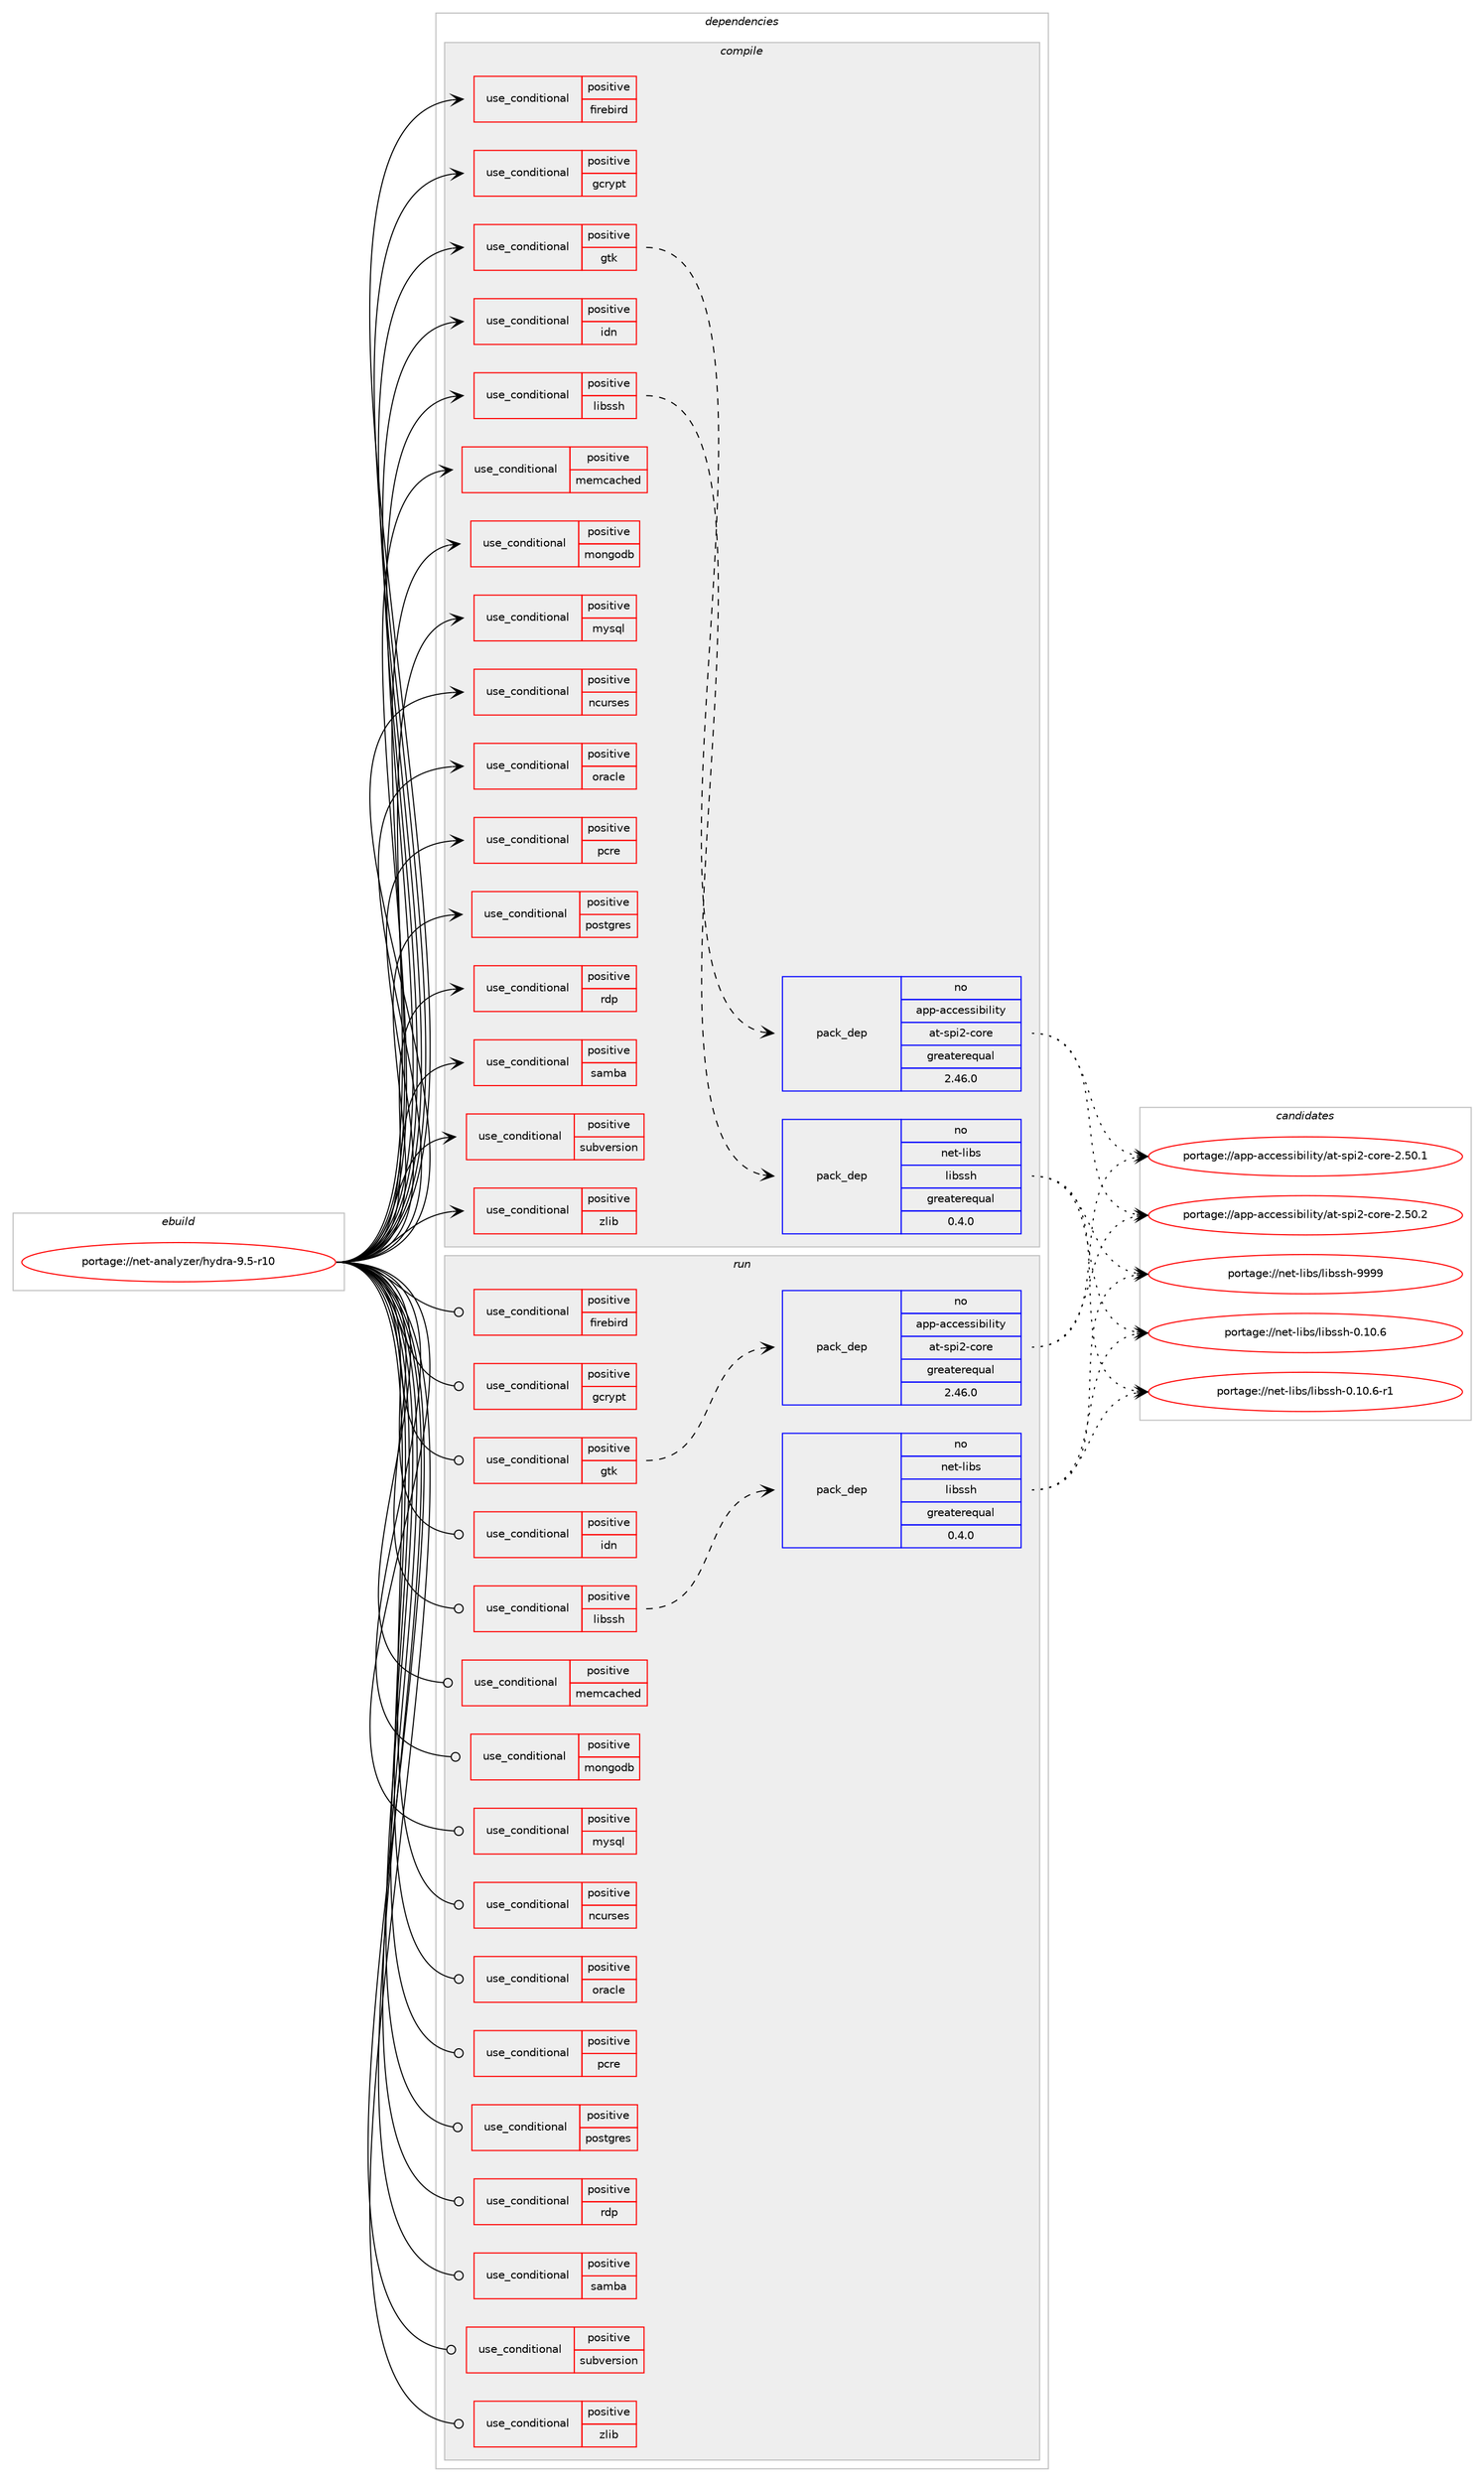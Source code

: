 digraph prolog {

# *************
# Graph options
# *************

newrank=true;
concentrate=true;
compound=true;
graph [rankdir=LR,fontname=Helvetica,fontsize=10,ranksep=1.5];#, ranksep=2.5, nodesep=0.2];
edge  [arrowhead=vee];
node  [fontname=Helvetica,fontsize=10];

# **********
# The ebuild
# **********

subgraph cluster_leftcol {
color=gray;
rank=same;
label=<<i>ebuild</i>>;
id [label="portage://net-analyzer/hydra-9.5-r10", color=red, width=4, href="../net-analyzer/hydra-9.5-r10.svg"];
}

# ****************
# The dependencies
# ****************

subgraph cluster_midcol {
color=gray;
label=<<i>dependencies</i>>;
subgraph cluster_compile {
fillcolor="#eeeeee";
style=filled;
label=<<i>compile</i>>;
subgraph cond84706 {
dependency173533 [label=<<TABLE BORDER="0" CELLBORDER="1" CELLSPACING="0" CELLPADDING="4"><TR><TD ROWSPAN="3" CELLPADDING="10">use_conditional</TD></TR><TR><TD>positive</TD></TR><TR><TD>firebird</TD></TR></TABLE>>, shape=none, color=red];
# *** BEGIN UNKNOWN DEPENDENCY TYPE (TODO) ***
# dependency173533 -> package_dependency(portage://net-analyzer/hydra-9.5-r10,install,no,dev-db,firebird,none,[,,],[],[])
# *** END UNKNOWN DEPENDENCY TYPE (TODO) ***

}
id:e -> dependency173533:w [weight=20,style="solid",arrowhead="vee"];
subgraph cond84707 {
dependency173534 [label=<<TABLE BORDER="0" CELLBORDER="1" CELLSPACING="0" CELLPADDING="4"><TR><TD ROWSPAN="3" CELLPADDING="10">use_conditional</TD></TR><TR><TD>positive</TD></TR><TR><TD>gcrypt</TD></TR></TABLE>>, shape=none, color=red];
# *** BEGIN UNKNOWN DEPENDENCY TYPE (TODO) ***
# dependency173534 -> package_dependency(portage://net-analyzer/hydra-9.5-r10,install,no,dev-libs,libgcrypt,none,[,,],[],[])
# *** END UNKNOWN DEPENDENCY TYPE (TODO) ***

}
id:e -> dependency173534:w [weight=20,style="solid",arrowhead="vee"];
subgraph cond84708 {
dependency173535 [label=<<TABLE BORDER="0" CELLBORDER="1" CELLSPACING="0" CELLPADDING="4"><TR><TD ROWSPAN="3" CELLPADDING="10">use_conditional</TD></TR><TR><TD>positive</TD></TR><TR><TD>gtk</TD></TR></TABLE>>, shape=none, color=red];
subgraph pack86331 {
dependency173536 [label=<<TABLE BORDER="0" CELLBORDER="1" CELLSPACING="0" CELLPADDING="4" WIDTH="220"><TR><TD ROWSPAN="6" CELLPADDING="30">pack_dep</TD></TR><TR><TD WIDTH="110">no</TD></TR><TR><TD>app-accessibility</TD></TR><TR><TD>at-spi2-core</TD></TR><TR><TD>greaterequal</TD></TR><TR><TD>2.46.0</TD></TR></TABLE>>, shape=none, color=blue];
}
dependency173535:e -> dependency173536:w [weight=20,style="dashed",arrowhead="vee"];
# *** BEGIN UNKNOWN DEPENDENCY TYPE (TODO) ***
# dependency173535 -> package_dependency(portage://net-analyzer/hydra-9.5-r10,install,no,dev-libs,glib,none,[,,],[slot(2)],[])
# *** END UNKNOWN DEPENDENCY TYPE (TODO) ***

# *** BEGIN UNKNOWN DEPENDENCY TYPE (TODO) ***
# dependency173535 -> package_dependency(portage://net-analyzer/hydra-9.5-r10,install,no,x11-libs,gdk-pixbuf,none,[,,],[slot(2)],[])
# *** END UNKNOWN DEPENDENCY TYPE (TODO) ***

# *** BEGIN UNKNOWN DEPENDENCY TYPE (TODO) ***
# dependency173535 -> package_dependency(portage://net-analyzer/hydra-9.5-r10,install,no,x11-libs,gtk+,none,[,,],[slot(2)],[])
# *** END UNKNOWN DEPENDENCY TYPE (TODO) ***

}
id:e -> dependency173535:w [weight=20,style="solid",arrowhead="vee"];
subgraph cond84709 {
dependency173537 [label=<<TABLE BORDER="0" CELLBORDER="1" CELLSPACING="0" CELLPADDING="4"><TR><TD ROWSPAN="3" CELLPADDING="10">use_conditional</TD></TR><TR><TD>positive</TD></TR><TR><TD>idn</TD></TR></TABLE>>, shape=none, color=red];
# *** BEGIN UNKNOWN DEPENDENCY TYPE (TODO) ***
# dependency173537 -> package_dependency(portage://net-analyzer/hydra-9.5-r10,install,no,net-dns,libidn,none,[,,],any_same_slot,[])
# *** END UNKNOWN DEPENDENCY TYPE (TODO) ***

}
id:e -> dependency173537:w [weight=20,style="solid",arrowhead="vee"];
subgraph cond84710 {
dependency173538 [label=<<TABLE BORDER="0" CELLBORDER="1" CELLSPACING="0" CELLPADDING="4"><TR><TD ROWSPAN="3" CELLPADDING="10">use_conditional</TD></TR><TR><TD>positive</TD></TR><TR><TD>libssh</TD></TR></TABLE>>, shape=none, color=red];
subgraph pack86332 {
dependency173539 [label=<<TABLE BORDER="0" CELLBORDER="1" CELLSPACING="0" CELLPADDING="4" WIDTH="220"><TR><TD ROWSPAN="6" CELLPADDING="30">pack_dep</TD></TR><TR><TD WIDTH="110">no</TD></TR><TR><TD>net-libs</TD></TR><TR><TD>libssh</TD></TR><TR><TD>greaterequal</TD></TR><TR><TD>0.4.0</TD></TR></TABLE>>, shape=none, color=blue];
}
dependency173538:e -> dependency173539:w [weight=20,style="dashed",arrowhead="vee"];
}
id:e -> dependency173538:w [weight=20,style="solid",arrowhead="vee"];
subgraph cond84711 {
dependency173540 [label=<<TABLE BORDER="0" CELLBORDER="1" CELLSPACING="0" CELLPADDING="4"><TR><TD ROWSPAN="3" CELLPADDING="10">use_conditional</TD></TR><TR><TD>positive</TD></TR><TR><TD>memcached</TD></TR></TABLE>>, shape=none, color=red];
# *** BEGIN UNKNOWN DEPENDENCY TYPE (TODO) ***
# dependency173540 -> package_dependency(portage://net-analyzer/hydra-9.5-r10,install,no,dev-libs,libmemcached,none,[,,],[],[use(enable(sasl),none)])
# *** END UNKNOWN DEPENDENCY TYPE (TODO) ***

}
id:e -> dependency173540:w [weight=20,style="solid",arrowhead="vee"];
subgraph cond84712 {
dependency173541 [label=<<TABLE BORDER="0" CELLBORDER="1" CELLSPACING="0" CELLPADDING="4"><TR><TD ROWSPAN="3" CELLPADDING="10">use_conditional</TD></TR><TR><TD>positive</TD></TR><TR><TD>mongodb</TD></TR></TABLE>>, shape=none, color=red];
# *** BEGIN UNKNOWN DEPENDENCY TYPE (TODO) ***
# dependency173541 -> package_dependency(portage://net-analyzer/hydra-9.5-r10,install,no,dev-libs,mongo-c-driver,none,[,,],[],[])
# *** END UNKNOWN DEPENDENCY TYPE (TODO) ***

}
id:e -> dependency173541:w [weight=20,style="solid",arrowhead="vee"];
subgraph cond84713 {
dependency173542 [label=<<TABLE BORDER="0" CELLBORDER="1" CELLSPACING="0" CELLPADDING="4"><TR><TD ROWSPAN="3" CELLPADDING="10">use_conditional</TD></TR><TR><TD>positive</TD></TR><TR><TD>mysql</TD></TR></TABLE>>, shape=none, color=red];
# *** BEGIN UNKNOWN DEPENDENCY TYPE (TODO) ***
# dependency173542 -> package_dependency(portage://net-analyzer/hydra-9.5-r10,install,no,dev-db,mysql-connector-c,none,[,,],any_same_slot,[])
# *** END UNKNOWN DEPENDENCY TYPE (TODO) ***

}
id:e -> dependency173542:w [weight=20,style="solid",arrowhead="vee"];
subgraph cond84714 {
dependency173543 [label=<<TABLE BORDER="0" CELLBORDER="1" CELLSPACING="0" CELLPADDING="4"><TR><TD ROWSPAN="3" CELLPADDING="10">use_conditional</TD></TR><TR><TD>positive</TD></TR><TR><TD>ncurses</TD></TR></TABLE>>, shape=none, color=red];
# *** BEGIN UNKNOWN DEPENDENCY TYPE (TODO) ***
# dependency173543 -> package_dependency(portage://net-analyzer/hydra-9.5-r10,install,no,sys-libs,ncurses,none,[,,],any_same_slot,[])
# *** END UNKNOWN DEPENDENCY TYPE (TODO) ***

}
id:e -> dependency173543:w [weight=20,style="solid",arrowhead="vee"];
subgraph cond84715 {
dependency173544 [label=<<TABLE BORDER="0" CELLBORDER="1" CELLSPACING="0" CELLPADDING="4"><TR><TD ROWSPAN="3" CELLPADDING="10">use_conditional</TD></TR><TR><TD>positive</TD></TR><TR><TD>oracle</TD></TR></TABLE>>, shape=none, color=red];
# *** BEGIN UNKNOWN DEPENDENCY TYPE (TODO) ***
# dependency173544 -> package_dependency(portage://net-analyzer/hydra-9.5-r10,install,no,dev-db,oracle-instantclient,none,[,,],[],[use(enable(sdk),none)])
# *** END UNKNOWN DEPENDENCY TYPE (TODO) ***

}
id:e -> dependency173544:w [weight=20,style="solid",arrowhead="vee"];
subgraph cond84716 {
dependency173545 [label=<<TABLE BORDER="0" CELLBORDER="1" CELLSPACING="0" CELLPADDING="4"><TR><TD ROWSPAN="3" CELLPADDING="10">use_conditional</TD></TR><TR><TD>positive</TD></TR><TR><TD>pcre</TD></TR></TABLE>>, shape=none, color=red];
# *** BEGIN UNKNOWN DEPENDENCY TYPE (TODO) ***
# dependency173545 -> package_dependency(portage://net-analyzer/hydra-9.5-r10,install,no,dev-libs,libpcre2,none,[,,],[],[])
# *** END UNKNOWN DEPENDENCY TYPE (TODO) ***

}
id:e -> dependency173545:w [weight=20,style="solid",arrowhead="vee"];
subgraph cond84717 {
dependency173546 [label=<<TABLE BORDER="0" CELLBORDER="1" CELLSPACING="0" CELLPADDING="4"><TR><TD ROWSPAN="3" CELLPADDING="10">use_conditional</TD></TR><TR><TD>positive</TD></TR><TR><TD>postgres</TD></TR></TABLE>>, shape=none, color=red];
# *** BEGIN UNKNOWN DEPENDENCY TYPE (TODO) ***
# dependency173546 -> package_dependency(portage://net-analyzer/hydra-9.5-r10,install,no,dev-db,postgresql,none,[,,],any_different_slot,[])
# *** END UNKNOWN DEPENDENCY TYPE (TODO) ***

}
id:e -> dependency173546:w [weight=20,style="solid",arrowhead="vee"];
subgraph cond84718 {
dependency173547 [label=<<TABLE BORDER="0" CELLBORDER="1" CELLSPACING="0" CELLPADDING="4"><TR><TD ROWSPAN="3" CELLPADDING="10">use_conditional</TD></TR><TR><TD>positive</TD></TR><TR><TD>rdp</TD></TR></TABLE>>, shape=none, color=red];
# *** BEGIN UNKNOWN DEPENDENCY TYPE (TODO) ***
# dependency173547 -> package_dependency(portage://net-analyzer/hydra-9.5-r10,install,no,net-misc,freerdp,none,[,,],[slot(2),equal],[])
# *** END UNKNOWN DEPENDENCY TYPE (TODO) ***

}
id:e -> dependency173547:w [weight=20,style="solid",arrowhead="vee"];
subgraph cond84719 {
dependency173548 [label=<<TABLE BORDER="0" CELLBORDER="1" CELLSPACING="0" CELLPADDING="4"><TR><TD ROWSPAN="3" CELLPADDING="10">use_conditional</TD></TR><TR><TD>positive</TD></TR><TR><TD>samba</TD></TR></TABLE>>, shape=none, color=red];
# *** BEGIN UNKNOWN DEPENDENCY TYPE (TODO) ***
# dependency173548 -> package_dependency(portage://net-analyzer/hydra-9.5-r10,install,no,net-fs,samba,none,[,,],[],[])
# *** END UNKNOWN DEPENDENCY TYPE (TODO) ***

}
id:e -> dependency173548:w [weight=20,style="solid",arrowhead="vee"];
subgraph cond84720 {
dependency173549 [label=<<TABLE BORDER="0" CELLBORDER="1" CELLSPACING="0" CELLPADDING="4"><TR><TD ROWSPAN="3" CELLPADDING="10">use_conditional</TD></TR><TR><TD>positive</TD></TR><TR><TD>subversion</TD></TR></TABLE>>, shape=none, color=red];
# *** BEGIN UNKNOWN DEPENDENCY TYPE (TODO) ***
# dependency173549 -> package_dependency(portage://net-analyzer/hydra-9.5-r10,install,no,dev-vcs,subversion,none,[,,],[],[])
# *** END UNKNOWN DEPENDENCY TYPE (TODO) ***

}
id:e -> dependency173549:w [weight=20,style="solid",arrowhead="vee"];
subgraph cond84721 {
dependency173550 [label=<<TABLE BORDER="0" CELLBORDER="1" CELLSPACING="0" CELLPADDING="4"><TR><TD ROWSPAN="3" CELLPADDING="10">use_conditional</TD></TR><TR><TD>positive</TD></TR><TR><TD>zlib</TD></TR></TABLE>>, shape=none, color=red];
# *** BEGIN UNKNOWN DEPENDENCY TYPE (TODO) ***
# dependency173550 -> package_dependency(portage://net-analyzer/hydra-9.5-r10,install,no,sys-libs,zlib,none,[,,],[],[])
# *** END UNKNOWN DEPENDENCY TYPE (TODO) ***

}
id:e -> dependency173550:w [weight=20,style="solid",arrowhead="vee"];
# *** BEGIN UNKNOWN DEPENDENCY TYPE (TODO) ***
# id -> package_dependency(portage://net-analyzer/hydra-9.5-r10,install,no,dev-libs,openssl,none,[,,],any_same_slot,[])
# *** END UNKNOWN DEPENDENCY TYPE (TODO) ***

}
subgraph cluster_compileandrun {
fillcolor="#eeeeee";
style=filled;
label=<<i>compile and run</i>>;
}
subgraph cluster_run {
fillcolor="#eeeeee";
style=filled;
label=<<i>run</i>>;
subgraph cond84722 {
dependency173551 [label=<<TABLE BORDER="0" CELLBORDER="1" CELLSPACING="0" CELLPADDING="4"><TR><TD ROWSPAN="3" CELLPADDING="10">use_conditional</TD></TR><TR><TD>positive</TD></TR><TR><TD>firebird</TD></TR></TABLE>>, shape=none, color=red];
# *** BEGIN UNKNOWN DEPENDENCY TYPE (TODO) ***
# dependency173551 -> package_dependency(portage://net-analyzer/hydra-9.5-r10,run,no,dev-db,firebird,none,[,,],[],[])
# *** END UNKNOWN DEPENDENCY TYPE (TODO) ***

}
id:e -> dependency173551:w [weight=20,style="solid",arrowhead="odot"];
subgraph cond84723 {
dependency173552 [label=<<TABLE BORDER="0" CELLBORDER="1" CELLSPACING="0" CELLPADDING="4"><TR><TD ROWSPAN="3" CELLPADDING="10">use_conditional</TD></TR><TR><TD>positive</TD></TR><TR><TD>gcrypt</TD></TR></TABLE>>, shape=none, color=red];
# *** BEGIN UNKNOWN DEPENDENCY TYPE (TODO) ***
# dependency173552 -> package_dependency(portage://net-analyzer/hydra-9.5-r10,run,no,dev-libs,libgcrypt,none,[,,],[],[])
# *** END UNKNOWN DEPENDENCY TYPE (TODO) ***

}
id:e -> dependency173552:w [weight=20,style="solid",arrowhead="odot"];
subgraph cond84724 {
dependency173553 [label=<<TABLE BORDER="0" CELLBORDER="1" CELLSPACING="0" CELLPADDING="4"><TR><TD ROWSPAN="3" CELLPADDING="10">use_conditional</TD></TR><TR><TD>positive</TD></TR><TR><TD>gtk</TD></TR></TABLE>>, shape=none, color=red];
subgraph pack86333 {
dependency173554 [label=<<TABLE BORDER="0" CELLBORDER="1" CELLSPACING="0" CELLPADDING="4" WIDTH="220"><TR><TD ROWSPAN="6" CELLPADDING="30">pack_dep</TD></TR><TR><TD WIDTH="110">no</TD></TR><TR><TD>app-accessibility</TD></TR><TR><TD>at-spi2-core</TD></TR><TR><TD>greaterequal</TD></TR><TR><TD>2.46.0</TD></TR></TABLE>>, shape=none, color=blue];
}
dependency173553:e -> dependency173554:w [weight=20,style="dashed",arrowhead="vee"];
# *** BEGIN UNKNOWN DEPENDENCY TYPE (TODO) ***
# dependency173553 -> package_dependency(portage://net-analyzer/hydra-9.5-r10,run,no,dev-libs,glib,none,[,,],[slot(2)],[])
# *** END UNKNOWN DEPENDENCY TYPE (TODO) ***

# *** BEGIN UNKNOWN DEPENDENCY TYPE (TODO) ***
# dependency173553 -> package_dependency(portage://net-analyzer/hydra-9.5-r10,run,no,x11-libs,gdk-pixbuf,none,[,,],[slot(2)],[])
# *** END UNKNOWN DEPENDENCY TYPE (TODO) ***

# *** BEGIN UNKNOWN DEPENDENCY TYPE (TODO) ***
# dependency173553 -> package_dependency(portage://net-analyzer/hydra-9.5-r10,run,no,x11-libs,gtk+,none,[,,],[slot(2)],[])
# *** END UNKNOWN DEPENDENCY TYPE (TODO) ***

}
id:e -> dependency173553:w [weight=20,style="solid",arrowhead="odot"];
subgraph cond84725 {
dependency173555 [label=<<TABLE BORDER="0" CELLBORDER="1" CELLSPACING="0" CELLPADDING="4"><TR><TD ROWSPAN="3" CELLPADDING="10">use_conditional</TD></TR><TR><TD>positive</TD></TR><TR><TD>idn</TD></TR></TABLE>>, shape=none, color=red];
# *** BEGIN UNKNOWN DEPENDENCY TYPE (TODO) ***
# dependency173555 -> package_dependency(portage://net-analyzer/hydra-9.5-r10,run,no,net-dns,libidn,none,[,,],any_same_slot,[])
# *** END UNKNOWN DEPENDENCY TYPE (TODO) ***

}
id:e -> dependency173555:w [weight=20,style="solid",arrowhead="odot"];
subgraph cond84726 {
dependency173556 [label=<<TABLE BORDER="0" CELLBORDER="1" CELLSPACING="0" CELLPADDING="4"><TR><TD ROWSPAN="3" CELLPADDING="10">use_conditional</TD></TR><TR><TD>positive</TD></TR><TR><TD>libssh</TD></TR></TABLE>>, shape=none, color=red];
subgraph pack86334 {
dependency173557 [label=<<TABLE BORDER="0" CELLBORDER="1" CELLSPACING="0" CELLPADDING="4" WIDTH="220"><TR><TD ROWSPAN="6" CELLPADDING="30">pack_dep</TD></TR><TR><TD WIDTH="110">no</TD></TR><TR><TD>net-libs</TD></TR><TR><TD>libssh</TD></TR><TR><TD>greaterequal</TD></TR><TR><TD>0.4.0</TD></TR></TABLE>>, shape=none, color=blue];
}
dependency173556:e -> dependency173557:w [weight=20,style="dashed",arrowhead="vee"];
}
id:e -> dependency173556:w [weight=20,style="solid",arrowhead="odot"];
subgraph cond84727 {
dependency173558 [label=<<TABLE BORDER="0" CELLBORDER="1" CELLSPACING="0" CELLPADDING="4"><TR><TD ROWSPAN="3" CELLPADDING="10">use_conditional</TD></TR><TR><TD>positive</TD></TR><TR><TD>memcached</TD></TR></TABLE>>, shape=none, color=red];
# *** BEGIN UNKNOWN DEPENDENCY TYPE (TODO) ***
# dependency173558 -> package_dependency(portage://net-analyzer/hydra-9.5-r10,run,no,dev-libs,libmemcached,none,[,,],[],[use(enable(sasl),none)])
# *** END UNKNOWN DEPENDENCY TYPE (TODO) ***

}
id:e -> dependency173558:w [weight=20,style="solid",arrowhead="odot"];
subgraph cond84728 {
dependency173559 [label=<<TABLE BORDER="0" CELLBORDER="1" CELLSPACING="0" CELLPADDING="4"><TR><TD ROWSPAN="3" CELLPADDING="10">use_conditional</TD></TR><TR><TD>positive</TD></TR><TR><TD>mongodb</TD></TR></TABLE>>, shape=none, color=red];
# *** BEGIN UNKNOWN DEPENDENCY TYPE (TODO) ***
# dependency173559 -> package_dependency(portage://net-analyzer/hydra-9.5-r10,run,no,dev-libs,mongo-c-driver,none,[,,],[],[])
# *** END UNKNOWN DEPENDENCY TYPE (TODO) ***

}
id:e -> dependency173559:w [weight=20,style="solid",arrowhead="odot"];
subgraph cond84729 {
dependency173560 [label=<<TABLE BORDER="0" CELLBORDER="1" CELLSPACING="0" CELLPADDING="4"><TR><TD ROWSPAN="3" CELLPADDING="10">use_conditional</TD></TR><TR><TD>positive</TD></TR><TR><TD>mysql</TD></TR></TABLE>>, shape=none, color=red];
# *** BEGIN UNKNOWN DEPENDENCY TYPE (TODO) ***
# dependency173560 -> package_dependency(portage://net-analyzer/hydra-9.5-r10,run,no,dev-db,mysql-connector-c,none,[,,],any_same_slot,[])
# *** END UNKNOWN DEPENDENCY TYPE (TODO) ***

}
id:e -> dependency173560:w [weight=20,style="solid",arrowhead="odot"];
subgraph cond84730 {
dependency173561 [label=<<TABLE BORDER="0" CELLBORDER="1" CELLSPACING="0" CELLPADDING="4"><TR><TD ROWSPAN="3" CELLPADDING="10">use_conditional</TD></TR><TR><TD>positive</TD></TR><TR><TD>ncurses</TD></TR></TABLE>>, shape=none, color=red];
# *** BEGIN UNKNOWN DEPENDENCY TYPE (TODO) ***
# dependency173561 -> package_dependency(portage://net-analyzer/hydra-9.5-r10,run,no,sys-libs,ncurses,none,[,,],any_same_slot,[])
# *** END UNKNOWN DEPENDENCY TYPE (TODO) ***

}
id:e -> dependency173561:w [weight=20,style="solid",arrowhead="odot"];
subgraph cond84731 {
dependency173562 [label=<<TABLE BORDER="0" CELLBORDER="1" CELLSPACING="0" CELLPADDING="4"><TR><TD ROWSPAN="3" CELLPADDING="10">use_conditional</TD></TR><TR><TD>positive</TD></TR><TR><TD>oracle</TD></TR></TABLE>>, shape=none, color=red];
# *** BEGIN UNKNOWN DEPENDENCY TYPE (TODO) ***
# dependency173562 -> package_dependency(portage://net-analyzer/hydra-9.5-r10,run,no,dev-db,oracle-instantclient,none,[,,],[],[use(enable(sdk),none)])
# *** END UNKNOWN DEPENDENCY TYPE (TODO) ***

}
id:e -> dependency173562:w [weight=20,style="solid",arrowhead="odot"];
subgraph cond84732 {
dependency173563 [label=<<TABLE BORDER="0" CELLBORDER="1" CELLSPACING="0" CELLPADDING="4"><TR><TD ROWSPAN="3" CELLPADDING="10">use_conditional</TD></TR><TR><TD>positive</TD></TR><TR><TD>pcre</TD></TR></TABLE>>, shape=none, color=red];
# *** BEGIN UNKNOWN DEPENDENCY TYPE (TODO) ***
# dependency173563 -> package_dependency(portage://net-analyzer/hydra-9.5-r10,run,no,dev-libs,libpcre2,none,[,,],[],[])
# *** END UNKNOWN DEPENDENCY TYPE (TODO) ***

}
id:e -> dependency173563:w [weight=20,style="solid",arrowhead="odot"];
subgraph cond84733 {
dependency173564 [label=<<TABLE BORDER="0" CELLBORDER="1" CELLSPACING="0" CELLPADDING="4"><TR><TD ROWSPAN="3" CELLPADDING="10">use_conditional</TD></TR><TR><TD>positive</TD></TR><TR><TD>postgres</TD></TR></TABLE>>, shape=none, color=red];
# *** BEGIN UNKNOWN DEPENDENCY TYPE (TODO) ***
# dependency173564 -> package_dependency(portage://net-analyzer/hydra-9.5-r10,run,no,dev-db,postgresql,none,[,,],any_different_slot,[])
# *** END UNKNOWN DEPENDENCY TYPE (TODO) ***

}
id:e -> dependency173564:w [weight=20,style="solid",arrowhead="odot"];
subgraph cond84734 {
dependency173565 [label=<<TABLE BORDER="0" CELLBORDER="1" CELLSPACING="0" CELLPADDING="4"><TR><TD ROWSPAN="3" CELLPADDING="10">use_conditional</TD></TR><TR><TD>positive</TD></TR><TR><TD>rdp</TD></TR></TABLE>>, shape=none, color=red];
# *** BEGIN UNKNOWN DEPENDENCY TYPE (TODO) ***
# dependency173565 -> package_dependency(portage://net-analyzer/hydra-9.5-r10,run,no,net-misc,freerdp,none,[,,],[slot(2),equal],[])
# *** END UNKNOWN DEPENDENCY TYPE (TODO) ***

}
id:e -> dependency173565:w [weight=20,style="solid",arrowhead="odot"];
subgraph cond84735 {
dependency173566 [label=<<TABLE BORDER="0" CELLBORDER="1" CELLSPACING="0" CELLPADDING="4"><TR><TD ROWSPAN="3" CELLPADDING="10">use_conditional</TD></TR><TR><TD>positive</TD></TR><TR><TD>samba</TD></TR></TABLE>>, shape=none, color=red];
# *** BEGIN UNKNOWN DEPENDENCY TYPE (TODO) ***
# dependency173566 -> package_dependency(portage://net-analyzer/hydra-9.5-r10,run,no,net-fs,samba,none,[,,],[],[])
# *** END UNKNOWN DEPENDENCY TYPE (TODO) ***

}
id:e -> dependency173566:w [weight=20,style="solid",arrowhead="odot"];
subgraph cond84736 {
dependency173567 [label=<<TABLE BORDER="0" CELLBORDER="1" CELLSPACING="0" CELLPADDING="4"><TR><TD ROWSPAN="3" CELLPADDING="10">use_conditional</TD></TR><TR><TD>positive</TD></TR><TR><TD>subversion</TD></TR></TABLE>>, shape=none, color=red];
# *** BEGIN UNKNOWN DEPENDENCY TYPE (TODO) ***
# dependency173567 -> package_dependency(portage://net-analyzer/hydra-9.5-r10,run,no,dev-vcs,subversion,none,[,,],[],[])
# *** END UNKNOWN DEPENDENCY TYPE (TODO) ***

}
id:e -> dependency173567:w [weight=20,style="solid",arrowhead="odot"];
subgraph cond84737 {
dependency173568 [label=<<TABLE BORDER="0" CELLBORDER="1" CELLSPACING="0" CELLPADDING="4"><TR><TD ROWSPAN="3" CELLPADDING="10">use_conditional</TD></TR><TR><TD>positive</TD></TR><TR><TD>zlib</TD></TR></TABLE>>, shape=none, color=red];
# *** BEGIN UNKNOWN DEPENDENCY TYPE (TODO) ***
# dependency173568 -> package_dependency(portage://net-analyzer/hydra-9.5-r10,run,no,sys-libs,zlib,none,[,,],[],[])
# *** END UNKNOWN DEPENDENCY TYPE (TODO) ***

}
id:e -> dependency173568:w [weight=20,style="solid",arrowhead="odot"];
# *** BEGIN UNKNOWN DEPENDENCY TYPE (TODO) ***
# id -> package_dependency(portage://net-analyzer/hydra-9.5-r10,run,no,dev-libs,openssl,none,[,,],any_same_slot,[])
# *** END UNKNOWN DEPENDENCY TYPE (TODO) ***

}
}

# **************
# The candidates
# **************

subgraph cluster_choices {
rank=same;
color=gray;
label=<<i>candidates</i>>;

subgraph choice86331 {
color=black;
nodesep=1;
choice97112112459799991011151151059810510810511612147971164511511210550459911111410145504653484649 [label="portage://app-accessibility/at-spi2-core-2.50.1", color=red, width=4,href="../app-accessibility/at-spi2-core-2.50.1.svg"];
choice97112112459799991011151151059810510810511612147971164511511210550459911111410145504653484650 [label="portage://app-accessibility/at-spi2-core-2.50.2", color=red, width=4,href="../app-accessibility/at-spi2-core-2.50.2.svg"];
dependency173536:e -> choice97112112459799991011151151059810510810511612147971164511511210550459911111410145504653484649:w [style=dotted,weight="100"];
dependency173536:e -> choice97112112459799991011151151059810510810511612147971164511511210550459911111410145504653484650:w [style=dotted,weight="100"];
}
subgraph choice86332 {
color=black;
nodesep=1;
choice1101011164510810598115471081059811511510445484649484654 [label="portage://net-libs/libssh-0.10.6", color=red, width=4,href="../net-libs/libssh-0.10.6.svg"];
choice11010111645108105981154710810598115115104454846494846544511449 [label="portage://net-libs/libssh-0.10.6-r1", color=red, width=4,href="../net-libs/libssh-0.10.6-r1.svg"];
choice110101116451081059811547108105981151151044557575757 [label="portage://net-libs/libssh-9999", color=red, width=4,href="../net-libs/libssh-9999.svg"];
dependency173539:e -> choice1101011164510810598115471081059811511510445484649484654:w [style=dotted,weight="100"];
dependency173539:e -> choice11010111645108105981154710810598115115104454846494846544511449:w [style=dotted,weight="100"];
dependency173539:e -> choice110101116451081059811547108105981151151044557575757:w [style=dotted,weight="100"];
}
subgraph choice86333 {
color=black;
nodesep=1;
choice97112112459799991011151151059810510810511612147971164511511210550459911111410145504653484649 [label="portage://app-accessibility/at-spi2-core-2.50.1", color=red, width=4,href="../app-accessibility/at-spi2-core-2.50.1.svg"];
choice97112112459799991011151151059810510810511612147971164511511210550459911111410145504653484650 [label="portage://app-accessibility/at-spi2-core-2.50.2", color=red, width=4,href="../app-accessibility/at-spi2-core-2.50.2.svg"];
dependency173554:e -> choice97112112459799991011151151059810510810511612147971164511511210550459911111410145504653484649:w [style=dotted,weight="100"];
dependency173554:e -> choice97112112459799991011151151059810510810511612147971164511511210550459911111410145504653484650:w [style=dotted,weight="100"];
}
subgraph choice86334 {
color=black;
nodesep=1;
choice1101011164510810598115471081059811511510445484649484654 [label="portage://net-libs/libssh-0.10.6", color=red, width=4,href="../net-libs/libssh-0.10.6.svg"];
choice11010111645108105981154710810598115115104454846494846544511449 [label="portage://net-libs/libssh-0.10.6-r1", color=red, width=4,href="../net-libs/libssh-0.10.6-r1.svg"];
choice110101116451081059811547108105981151151044557575757 [label="portage://net-libs/libssh-9999", color=red, width=4,href="../net-libs/libssh-9999.svg"];
dependency173557:e -> choice1101011164510810598115471081059811511510445484649484654:w [style=dotted,weight="100"];
dependency173557:e -> choice11010111645108105981154710810598115115104454846494846544511449:w [style=dotted,weight="100"];
dependency173557:e -> choice110101116451081059811547108105981151151044557575757:w [style=dotted,weight="100"];
}
}

}
